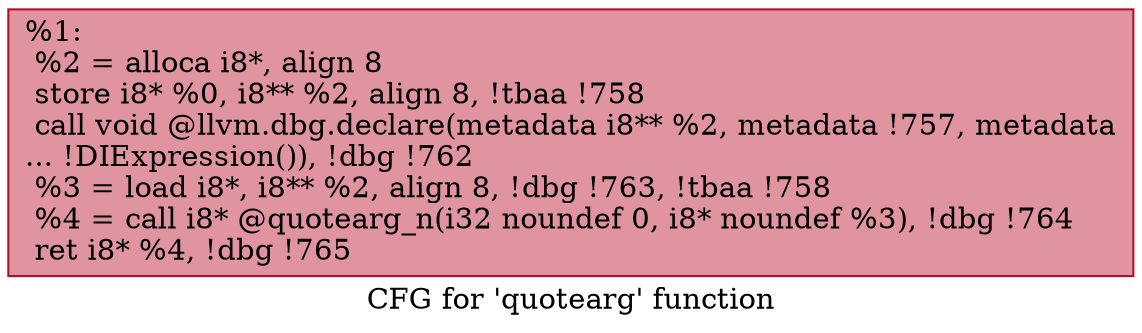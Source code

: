 digraph "CFG for 'quotearg' function" {
	label="CFG for 'quotearg' function";

	Node0x888820 [shape=record,color="#b70d28ff", style=filled, fillcolor="#b70d2870",label="{%1:\l  %2 = alloca i8*, align 8\l  store i8* %0, i8** %2, align 8, !tbaa !758\l  call void @llvm.dbg.declare(metadata i8** %2, metadata !757, metadata\l... !DIExpression()), !dbg !762\l  %3 = load i8*, i8** %2, align 8, !dbg !763, !tbaa !758\l  %4 = call i8* @quotearg_n(i32 noundef 0, i8* noundef %3), !dbg !764\l  ret i8* %4, !dbg !765\l}"];
}
